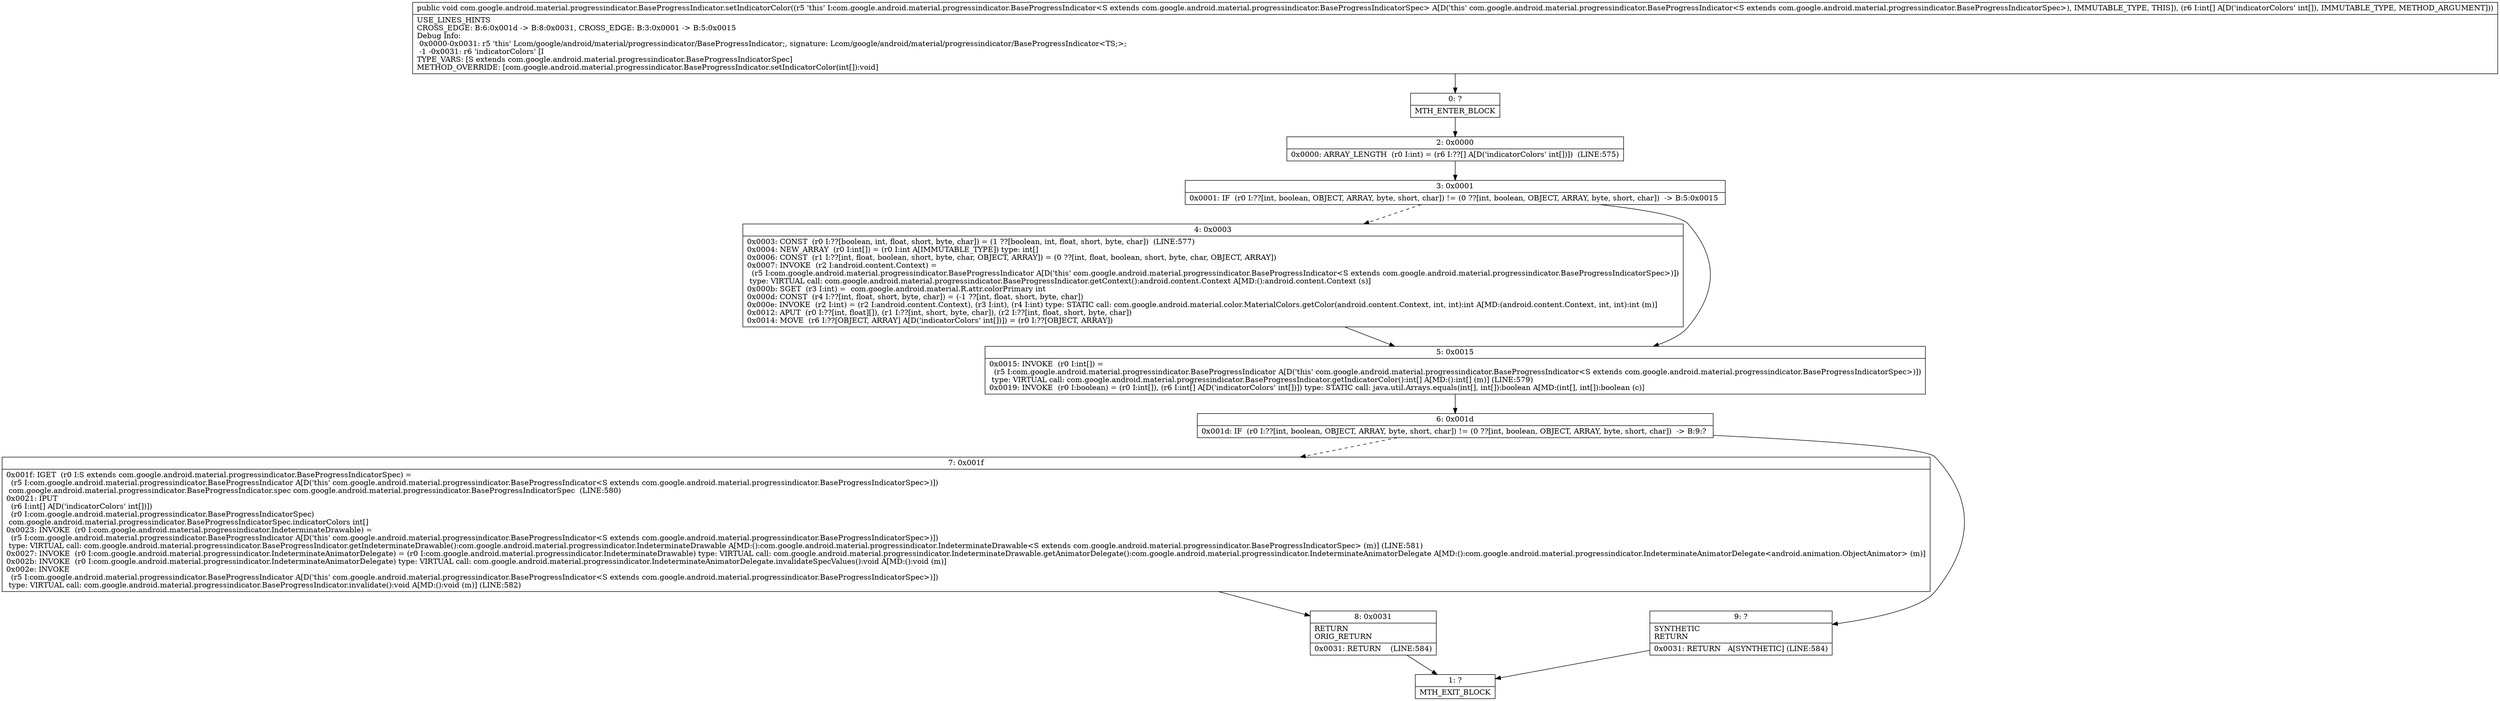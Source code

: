 digraph "CFG forcom.google.android.material.progressindicator.BaseProgressIndicator.setIndicatorColor([I)V" {
Node_0 [shape=record,label="{0\:\ ?|MTH_ENTER_BLOCK\l}"];
Node_2 [shape=record,label="{2\:\ 0x0000|0x0000: ARRAY_LENGTH  (r0 I:int) = (r6 I:??[] A[D('indicatorColors' int[])])  (LINE:575)\l}"];
Node_3 [shape=record,label="{3\:\ 0x0001|0x0001: IF  (r0 I:??[int, boolean, OBJECT, ARRAY, byte, short, char]) != (0 ??[int, boolean, OBJECT, ARRAY, byte, short, char])  \-\> B:5:0x0015 \l}"];
Node_4 [shape=record,label="{4\:\ 0x0003|0x0003: CONST  (r0 I:??[boolean, int, float, short, byte, char]) = (1 ??[boolean, int, float, short, byte, char])  (LINE:577)\l0x0004: NEW_ARRAY  (r0 I:int[]) = (r0 I:int A[IMMUTABLE_TYPE]) type: int[] \l0x0006: CONST  (r1 I:??[int, float, boolean, short, byte, char, OBJECT, ARRAY]) = (0 ??[int, float, boolean, short, byte, char, OBJECT, ARRAY]) \l0x0007: INVOKE  (r2 I:android.content.Context) = \l  (r5 I:com.google.android.material.progressindicator.BaseProgressIndicator A[D('this' com.google.android.material.progressindicator.BaseProgressIndicator\<S extends com.google.android.material.progressindicator.BaseProgressIndicatorSpec\>)])\l type: VIRTUAL call: com.google.android.material.progressindicator.BaseProgressIndicator.getContext():android.content.Context A[MD:():android.content.Context (s)]\l0x000b: SGET  (r3 I:int) =  com.google.android.material.R.attr.colorPrimary int \l0x000d: CONST  (r4 I:??[int, float, short, byte, char]) = (\-1 ??[int, float, short, byte, char]) \l0x000e: INVOKE  (r2 I:int) = (r2 I:android.content.Context), (r3 I:int), (r4 I:int) type: STATIC call: com.google.android.material.color.MaterialColors.getColor(android.content.Context, int, int):int A[MD:(android.content.Context, int, int):int (m)]\l0x0012: APUT  (r0 I:??[int, float][]), (r1 I:??[int, short, byte, char]), (r2 I:??[int, float, short, byte, char]) \l0x0014: MOVE  (r6 I:??[OBJECT, ARRAY] A[D('indicatorColors' int[])]) = (r0 I:??[OBJECT, ARRAY]) \l}"];
Node_5 [shape=record,label="{5\:\ 0x0015|0x0015: INVOKE  (r0 I:int[]) = \l  (r5 I:com.google.android.material.progressindicator.BaseProgressIndicator A[D('this' com.google.android.material.progressindicator.BaseProgressIndicator\<S extends com.google.android.material.progressindicator.BaseProgressIndicatorSpec\>)])\l type: VIRTUAL call: com.google.android.material.progressindicator.BaseProgressIndicator.getIndicatorColor():int[] A[MD:():int[] (m)] (LINE:579)\l0x0019: INVOKE  (r0 I:boolean) = (r0 I:int[]), (r6 I:int[] A[D('indicatorColors' int[])]) type: STATIC call: java.util.Arrays.equals(int[], int[]):boolean A[MD:(int[], int[]):boolean (c)]\l}"];
Node_6 [shape=record,label="{6\:\ 0x001d|0x001d: IF  (r0 I:??[int, boolean, OBJECT, ARRAY, byte, short, char]) != (0 ??[int, boolean, OBJECT, ARRAY, byte, short, char])  \-\> B:9:? \l}"];
Node_7 [shape=record,label="{7\:\ 0x001f|0x001f: IGET  (r0 I:S extends com.google.android.material.progressindicator.BaseProgressIndicatorSpec) = \l  (r5 I:com.google.android.material.progressindicator.BaseProgressIndicator A[D('this' com.google.android.material.progressindicator.BaseProgressIndicator\<S extends com.google.android.material.progressindicator.BaseProgressIndicatorSpec\>)])\l com.google.android.material.progressindicator.BaseProgressIndicator.spec com.google.android.material.progressindicator.BaseProgressIndicatorSpec  (LINE:580)\l0x0021: IPUT  \l  (r6 I:int[] A[D('indicatorColors' int[])])\l  (r0 I:com.google.android.material.progressindicator.BaseProgressIndicatorSpec)\l com.google.android.material.progressindicator.BaseProgressIndicatorSpec.indicatorColors int[] \l0x0023: INVOKE  (r0 I:com.google.android.material.progressindicator.IndeterminateDrawable) = \l  (r5 I:com.google.android.material.progressindicator.BaseProgressIndicator A[D('this' com.google.android.material.progressindicator.BaseProgressIndicator\<S extends com.google.android.material.progressindicator.BaseProgressIndicatorSpec\>)])\l type: VIRTUAL call: com.google.android.material.progressindicator.BaseProgressIndicator.getIndeterminateDrawable():com.google.android.material.progressindicator.IndeterminateDrawable A[MD:():com.google.android.material.progressindicator.IndeterminateDrawable\<S extends com.google.android.material.progressindicator.BaseProgressIndicatorSpec\> (m)] (LINE:581)\l0x0027: INVOKE  (r0 I:com.google.android.material.progressindicator.IndeterminateAnimatorDelegate) = (r0 I:com.google.android.material.progressindicator.IndeterminateDrawable) type: VIRTUAL call: com.google.android.material.progressindicator.IndeterminateDrawable.getAnimatorDelegate():com.google.android.material.progressindicator.IndeterminateAnimatorDelegate A[MD:():com.google.android.material.progressindicator.IndeterminateAnimatorDelegate\<android.animation.ObjectAnimator\> (m)]\l0x002b: INVOKE  (r0 I:com.google.android.material.progressindicator.IndeterminateAnimatorDelegate) type: VIRTUAL call: com.google.android.material.progressindicator.IndeterminateAnimatorDelegate.invalidateSpecValues():void A[MD:():void (m)]\l0x002e: INVOKE  \l  (r5 I:com.google.android.material.progressindicator.BaseProgressIndicator A[D('this' com.google.android.material.progressindicator.BaseProgressIndicator\<S extends com.google.android.material.progressindicator.BaseProgressIndicatorSpec\>)])\l type: VIRTUAL call: com.google.android.material.progressindicator.BaseProgressIndicator.invalidate():void A[MD:():void (m)] (LINE:582)\l}"];
Node_8 [shape=record,label="{8\:\ 0x0031|RETURN\lORIG_RETURN\l|0x0031: RETURN    (LINE:584)\l}"];
Node_1 [shape=record,label="{1\:\ ?|MTH_EXIT_BLOCK\l}"];
Node_9 [shape=record,label="{9\:\ ?|SYNTHETIC\lRETURN\l|0x0031: RETURN   A[SYNTHETIC] (LINE:584)\l}"];
MethodNode[shape=record,label="{public void com.google.android.material.progressindicator.BaseProgressIndicator.setIndicatorColor((r5 'this' I:com.google.android.material.progressindicator.BaseProgressIndicator\<S extends com.google.android.material.progressindicator.BaseProgressIndicatorSpec\> A[D('this' com.google.android.material.progressindicator.BaseProgressIndicator\<S extends com.google.android.material.progressindicator.BaseProgressIndicatorSpec\>), IMMUTABLE_TYPE, THIS]), (r6 I:int[] A[D('indicatorColors' int[]), IMMUTABLE_TYPE, METHOD_ARGUMENT]))  | USE_LINES_HINTS\lCROSS_EDGE: B:6:0x001d \-\> B:8:0x0031, CROSS_EDGE: B:3:0x0001 \-\> B:5:0x0015\lDebug Info:\l  0x0000\-0x0031: r5 'this' Lcom\/google\/android\/material\/progressindicator\/BaseProgressIndicator;, signature: Lcom\/google\/android\/material\/progressindicator\/BaseProgressIndicator\<TS;\>;\l  \-1 \-0x0031: r6 'indicatorColors' [I\lTYPE_VARS: [S extends com.google.android.material.progressindicator.BaseProgressIndicatorSpec]\lMETHOD_OVERRIDE: [com.google.android.material.progressindicator.BaseProgressIndicator.setIndicatorColor(int[]):void]\l}"];
MethodNode -> Node_0;Node_0 -> Node_2;
Node_2 -> Node_3;
Node_3 -> Node_4[style=dashed];
Node_3 -> Node_5;
Node_4 -> Node_5;
Node_5 -> Node_6;
Node_6 -> Node_7[style=dashed];
Node_6 -> Node_9;
Node_7 -> Node_8;
Node_8 -> Node_1;
Node_9 -> Node_1;
}

